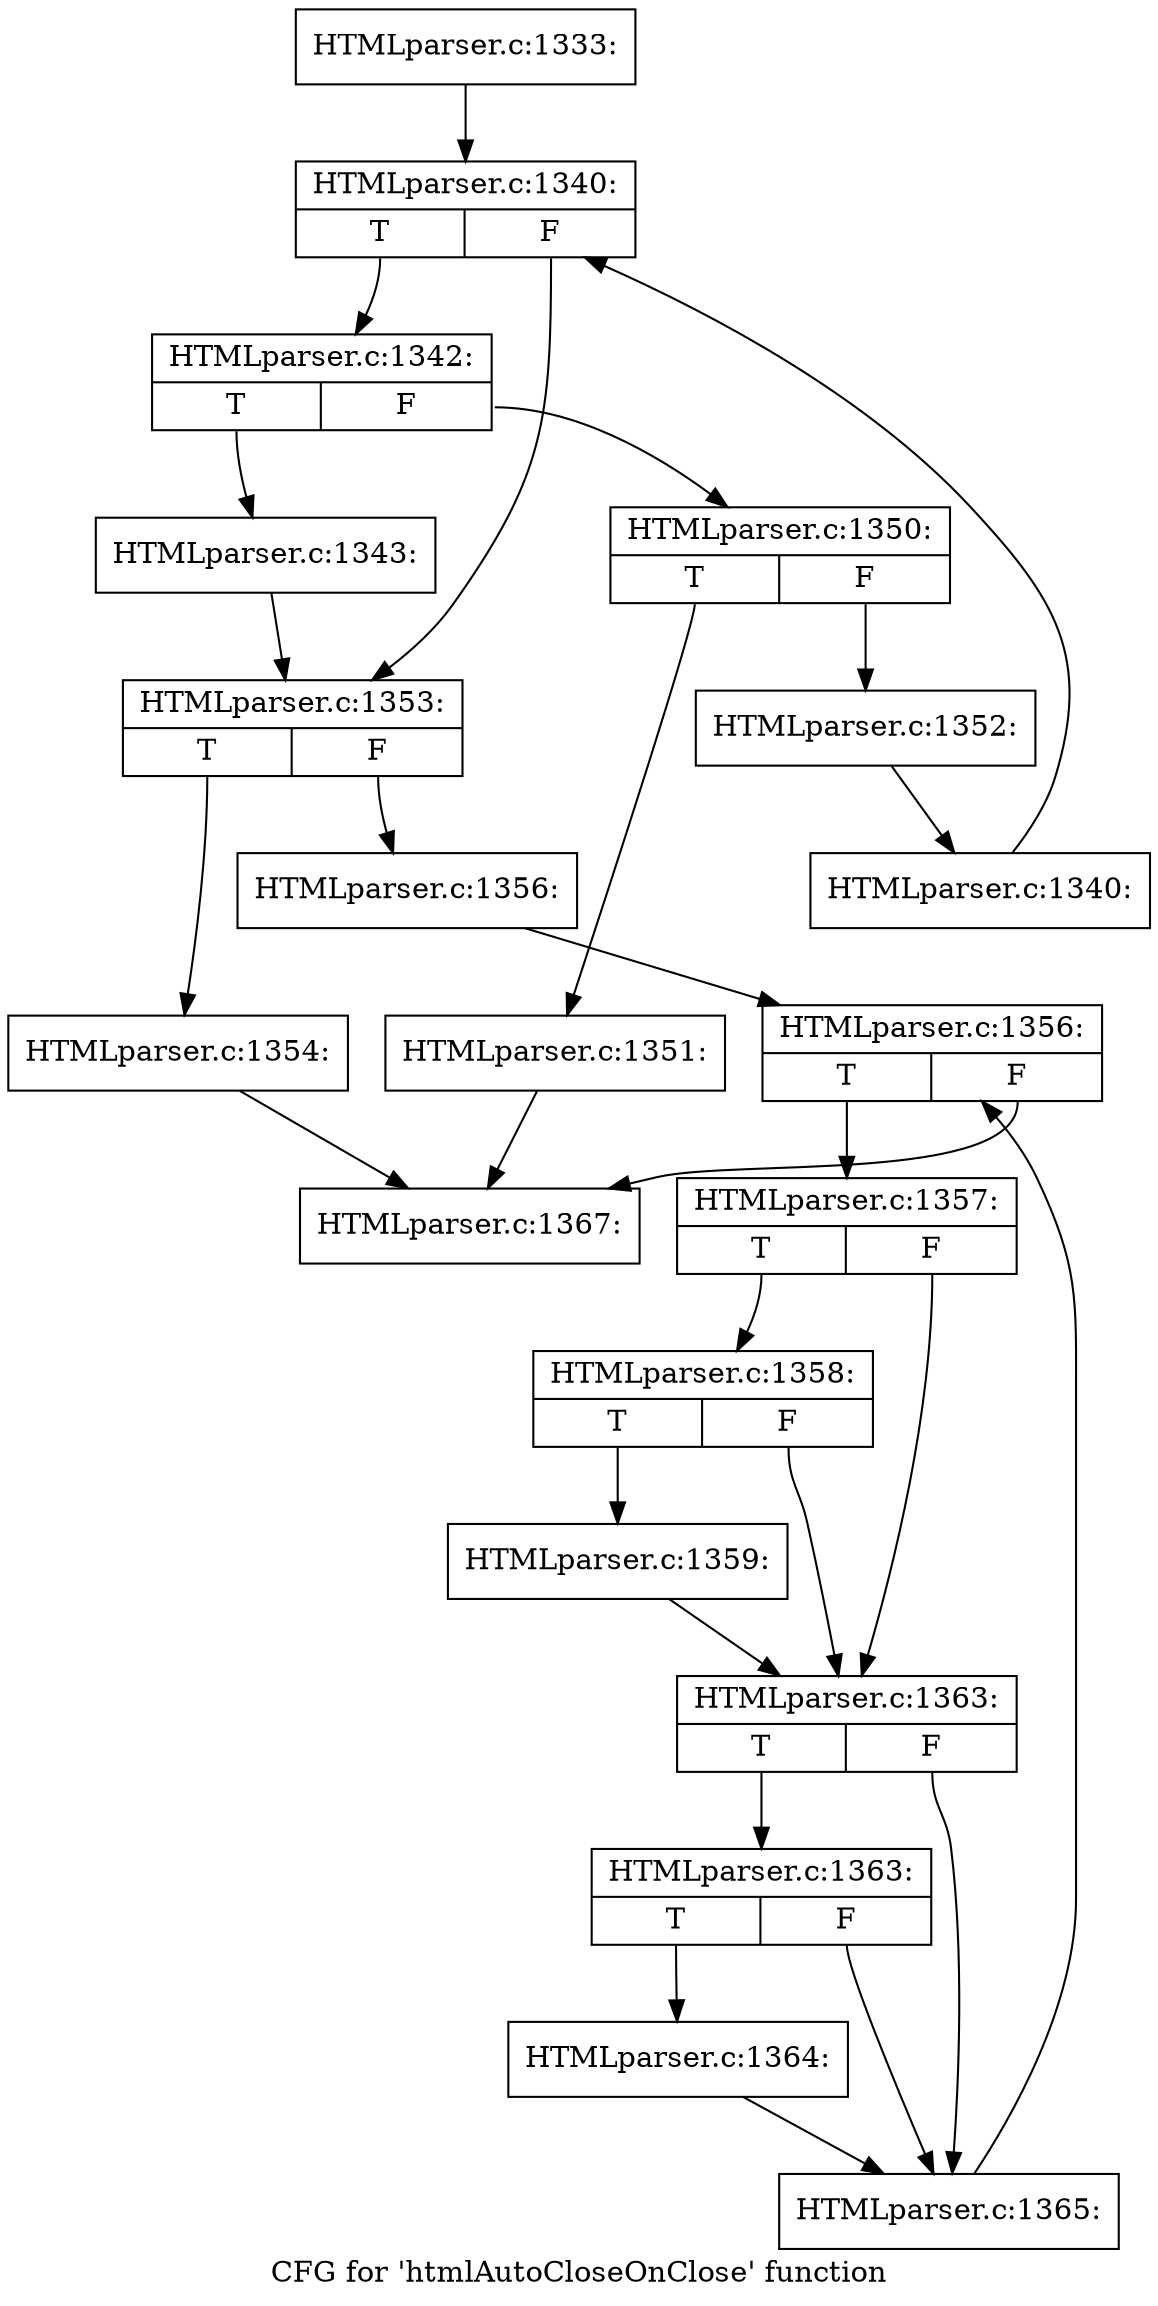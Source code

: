 digraph "CFG for 'htmlAutoCloseOnClose' function" {
	label="CFG for 'htmlAutoCloseOnClose' function";

	Node0x5630c6012410 [shape=record,label="{HTMLparser.c:1333:}"];
	Node0x5630c6012410 -> Node0x5630c6024f70;
	Node0x5630c6024f70 [shape=record,label="{HTMLparser.c:1340:|{<s0>T|<s1>F}}"];
	Node0x5630c6024f70:s0 -> Node0x5630c6025210;
	Node0x5630c6024f70:s1 -> Node0x5630c6024c70;
	Node0x5630c6025210 [shape=record,label="{HTMLparser.c:1342:|{<s0>T|<s1>F}}"];
	Node0x5630c6025210:s0 -> Node0x5630c6025550;
	Node0x5630c6025210:s1 -> Node0x5630c60255a0;
	Node0x5630c6025550 [shape=record,label="{HTMLparser.c:1343:}"];
	Node0x5630c6025550 -> Node0x5630c6024c70;
	Node0x5630c60255a0 [shape=record,label="{HTMLparser.c:1350:|{<s0>T|<s1>F}}"];
	Node0x5630c60255a0:s0 -> Node0x5630c6025b70;
	Node0x5630c60255a0:s1 -> Node0x5630c6025bc0;
	Node0x5630c6025b70 [shape=record,label="{HTMLparser.c:1351:}"];
	Node0x5630c6025b70 -> Node0x5630c6026bc0;
	Node0x5630c6025bc0 [shape=record,label="{HTMLparser.c:1352:}"];
	Node0x5630c6025bc0 -> Node0x5630c6025180;
	Node0x5630c6025180 [shape=record,label="{HTMLparser.c:1340:}"];
	Node0x5630c6025180 -> Node0x5630c6024f70;
	Node0x5630c6024c70 [shape=record,label="{HTMLparser.c:1353:|{<s0>T|<s1>F}}"];
	Node0x5630c6024c70:s0 -> Node0x5630c6026610;
	Node0x5630c6024c70:s1 -> Node0x5630c6026660;
	Node0x5630c6026610 [shape=record,label="{HTMLparser.c:1354:}"];
	Node0x5630c6026610 -> Node0x5630c6026bc0;
	Node0x5630c6026660 [shape=record,label="{HTMLparser.c:1356:}"];
	Node0x5630c6026660 -> Node0x5630c60269a0;
	Node0x5630c60269a0 [shape=record,label="{HTMLparser.c:1356:|{<s0>T|<s1>F}}"];
	Node0x5630c60269a0:s0 -> Node0x5630c60248b0;
	Node0x5630c60269a0:s1 -> Node0x5630c6026bc0;
	Node0x5630c60248b0 [shape=record,label="{HTMLparser.c:1357:|{<s0>T|<s1>F}}"];
	Node0x5630c60248b0:s0 -> Node0x5630c60272b0;
	Node0x5630c60248b0:s1 -> Node0x5630c6027260;
	Node0x5630c60272b0 [shape=record,label="{HTMLparser.c:1358:|{<s0>T|<s1>F}}"];
	Node0x5630c60272b0:s0 -> Node0x5630c6027210;
	Node0x5630c60272b0:s1 -> Node0x5630c6027260;
	Node0x5630c6027210 [shape=record,label="{HTMLparser.c:1359:}"];
	Node0x5630c6027210 -> Node0x5630c6027260;
	Node0x5630c6027260 [shape=record,label="{HTMLparser.c:1363:|{<s0>T|<s1>F}}"];
	Node0x5630c6027260:s0 -> Node0x5630c6027ff0;
	Node0x5630c6027260:s1 -> Node0x5630c6027fa0;
	Node0x5630c6027ff0 [shape=record,label="{HTMLparser.c:1363:|{<s0>T|<s1>F}}"];
	Node0x5630c6027ff0:s0 -> Node0x5630c6027f50;
	Node0x5630c6027ff0:s1 -> Node0x5630c6027fa0;
	Node0x5630c6027f50 [shape=record,label="{HTMLparser.c:1364:}"];
	Node0x5630c6027f50 -> Node0x5630c6027fa0;
	Node0x5630c6027fa0 [shape=record,label="{HTMLparser.c:1365:}"];
	Node0x5630c6027fa0 -> Node0x5630c60269a0;
	Node0x5630c6026bc0 [shape=record,label="{HTMLparser.c:1367:}"];
}
